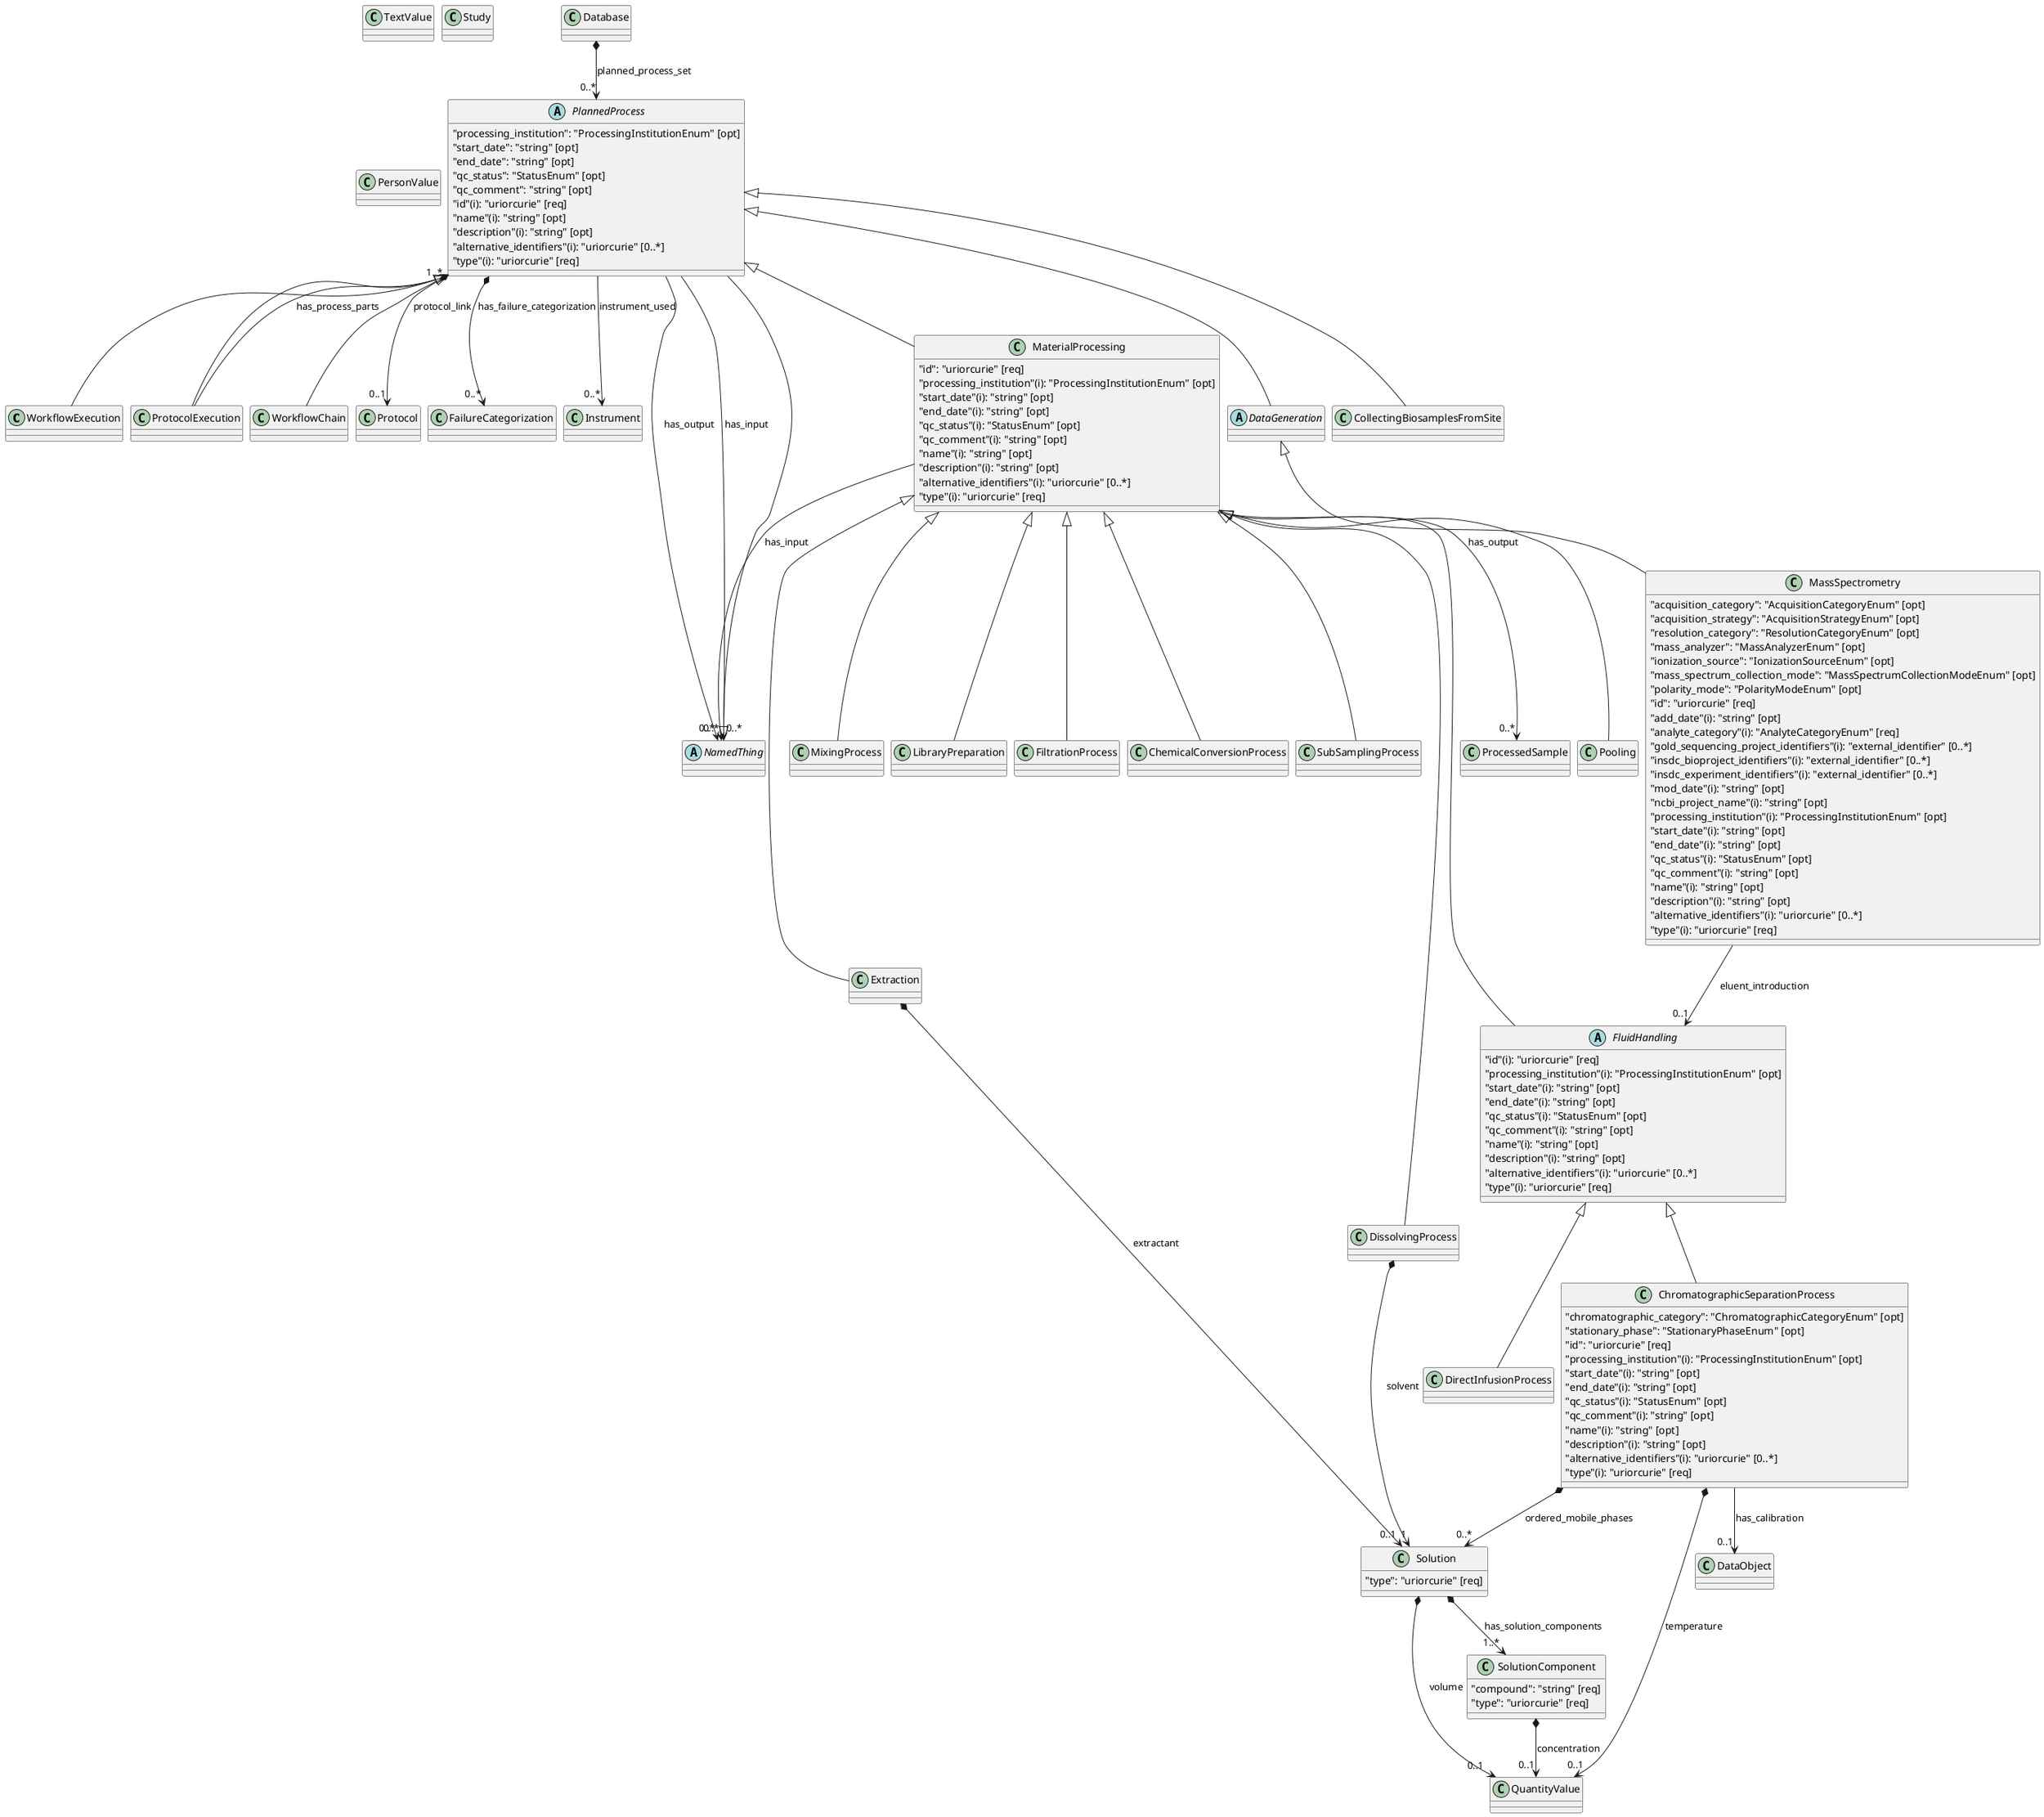 @startuml
skinparam nodesep 10
class "WorkflowExecution"
class "WorkflowChain"
class "TextValue"
class "SubSamplingProcess"
class "Study"
class "SolutionComponent" {
    {field} "compound": "string" [req]
    {field} "type": "uriorcurie" [req]
}
class "QuantityValue"
class "Solution" {
    {field} "type": "uriorcurie" [req]
}
"SolutionComponent" *--> "0..1" "QuantityValue" : "concentration"
"Solution" *--> "1..*" "SolutionComponent" : "has_solution_components"
class "Extraction"
class "ChromatographicSeparationProcess" {
    {field} "chromatographic_category": "ChromatographicCategoryEnum" [opt]
    {field} "stationary_phase": "StationaryPhaseEnum" [opt]
    {field} "id": "uriorcurie" [req]
    {field} "processing_institution"(i): "ProcessingInstitutionEnum" [opt]
    {field} "start_date"(i): "string" [opt]
    {field} "end_date"(i): "string" [opt]
    {field} "qc_status"(i): "StatusEnum" [opt]
    {field} "qc_comment"(i): "string" [opt]
    {field} "name"(i): "string" [opt]
    {field} "description"(i): "string" [opt]
    {field} "alternative_identifiers"(i): "uriorcurie" [0..*]
    {field} "type"(i): "uriorcurie" [req]
}
class "DissolvingProcess"
"Solution" *--> "0..1" "QuantityValue" : "volume"
"Extraction" *--> "0..1" "Solution" : "extractant"
"ChromatographicSeparationProcess" *--> "0..*" "Solution" : "ordered_mobile_phases"
"DissolvingProcess" *--> "1" "Solution" : "solvent"
class "ProtocolExecution"
class "Protocol"
class "ProcessedSample"
class "Pooling"
abstract "PlannedProcess" {
    {field} "processing_institution": "ProcessingInstitutionEnum" [opt]
    {field} "start_date": "string" [opt]
    {field} "end_date": "string" [opt]
    {field} "qc_status": "StatusEnum" [opt]
    {field} "qc_comment": "string" [opt]
    {field} "id"(i): "uriorcurie" [req]
    {field} "name"(i): "string" [opt]
    {field} "description"(i): "string" [opt]
    {field} "alternative_identifiers"(i): "uriorcurie" [0..*]
    {field} "type"(i): "uriorcurie" [req]
}
class "FailureCategorization"
class "Instrument"
abstract "NamedThing"
class "Database"
class "MaterialProcessing" {
    {field} "id": "uriorcurie" [req]
    {field} "processing_institution"(i): "ProcessingInstitutionEnum" [opt]
    {field} "start_date"(i): "string" [opt]
    {field} "end_date"(i): "string" [opt]
    {field} "qc_status"(i): "StatusEnum" [opt]
    {field} "qc_comment"(i): "string" [opt]
    {field} "name"(i): "string" [opt]
    {field} "description"(i): "string" [opt]
    {field} "alternative_identifiers"(i): "uriorcurie" [0..*]
    {field} "type"(i): "uriorcurie" [req]
}
abstract "DataGeneration"
class "CollectingBiosamplesFromSite"
"PlannedProcess" *--> "0..*" "FailureCategorization" : "has_failure_categorization"
"PlannedProcess" *--> "0..1" "Protocol" : "protocol_link"
"PlannedProcess" --> "0..*" "Instrument" : "instrument_used"
"PlannedProcess" --> "0..*" "NamedThing" : "has_output"
"PlannedProcess" --> "0..*" "NamedThing" : "has_input"
"ProtocolExecution" --> "1..*" "PlannedProcess" : "has_process_parts"
"Database" *--> "0..*" "PlannedProcess" : "planned_process_set"
"PlannedProcess" ^-- "WorkflowExecution"
"PlannedProcess" ^-- "WorkflowChain"
"PlannedProcess" ^-- "ProtocolExecution"
"PlannedProcess" ^-- "MaterialProcessing"
"PlannedProcess" ^-- "DataGeneration"
"PlannedProcess" ^-- "CollectingBiosamplesFromSite"
"NamedThing" ^-- "PlannedProcess"
class "PersonValue"
class "MixingProcess"
class "LibraryPreparation"
abstract "FluidHandling" {
    {field} "id"(i): "uriorcurie" [req]
    {field} "processing_institution"(i): "ProcessingInstitutionEnum" [opt]
    {field} "start_date"(i): "string" [opt]
    {field} "end_date"(i): "string" [opt]
    {field} "qc_status"(i): "StatusEnum" [opt]
    {field} "qc_comment"(i): "string" [opt]
    {field} "name"(i): "string" [opt]
    {field} "description"(i): "string" [opt]
    {field} "alternative_identifiers"(i): "uriorcurie" [0..*]
    {field} "type"(i): "uriorcurie" [req]
}
class "FiltrationProcess"
class "ChemicalConversionProcess"
"MaterialProcessing" --> "0..*" "ProcessedSample" : "has_output"
"MaterialProcessing" --> "0..*" "NamedThing" : "has_input"
"MaterialProcessing" ^-- "SubSamplingProcess"
"MaterialProcessing" ^-- "Pooling"
"MaterialProcessing" ^-- "MixingProcess"
"MaterialProcessing" ^-- "LibraryPreparation"
"MaterialProcessing" ^-- "FluidHandling"
"MaterialProcessing" ^-- "FiltrationProcess"
"MaterialProcessing" ^-- "Extraction"
"MaterialProcessing" ^-- "DissolvingProcess"
"MaterialProcessing" ^-- "ChemicalConversionProcess"
class "MassSpectrometry" {
    {field} "acquisition_category": "AcquisitionCategoryEnum" [opt]
    {field} "acquisition_strategy": "AcquisitionStrategyEnum" [opt]
    {field} "resolution_category": "ResolutionCategoryEnum" [opt]
    {field} "mass_analyzer": "MassAnalyzerEnum" [opt]
    {field} "ionization_source": "IonizationSourceEnum" [opt]
    {field} "mass_spectrum_collection_mode": "MassSpectrumCollectionModeEnum" [opt]
    {field} "polarity_mode": "PolarityModeEnum" [opt]
    {field} "id": "uriorcurie" [req]
    {field} "add_date"(i): "string" [opt]
    {field} "analyte_category"(i): "AnalyteCategoryEnum" [req]
    {field} "gold_sequencing_project_identifiers"(i): "external_identifier" [0..*]
    {field} "insdc_bioproject_identifiers"(i): "external_identifier" [0..*]
    {field} "insdc_experiment_identifiers"(i): "external_identifier" [0..*]
    {field} "mod_date"(i): "string" [opt]
    {field} "ncbi_project_name"(i): "string" [opt]
    {field} "processing_institution"(i): "ProcessingInstitutionEnum" [opt]
    {field} "start_date"(i): "string" [opt]
    {field} "end_date"(i): "string" [opt]
    {field} "qc_status"(i): "StatusEnum" [opt]
    {field} "qc_comment"(i): "string" [opt]
    {field} "name"(i): "string" [opt]
    {field} "description"(i): "string" [opt]
    {field} "alternative_identifiers"(i): "uriorcurie" [0..*]
    {field} "type"(i): "uriorcurie" [req]
}
"MassSpectrometry" --> "0..1" "FluidHandling" : "eluent_introduction"
"DataGeneration" ^-- "MassSpectrometry"
class "DirectInfusionProcess"
"FluidHandling" ^-- "DirectInfusionProcess"
"FluidHandling" ^-- "ChromatographicSeparationProcess"
class "DataObject"
"ChromatographicSeparationProcess" *--> "0..1" "QuantityValue" : "temperature"
"ChromatographicSeparationProcess" --> "0..1" "DataObject" : "has_calibration"
@enduml
